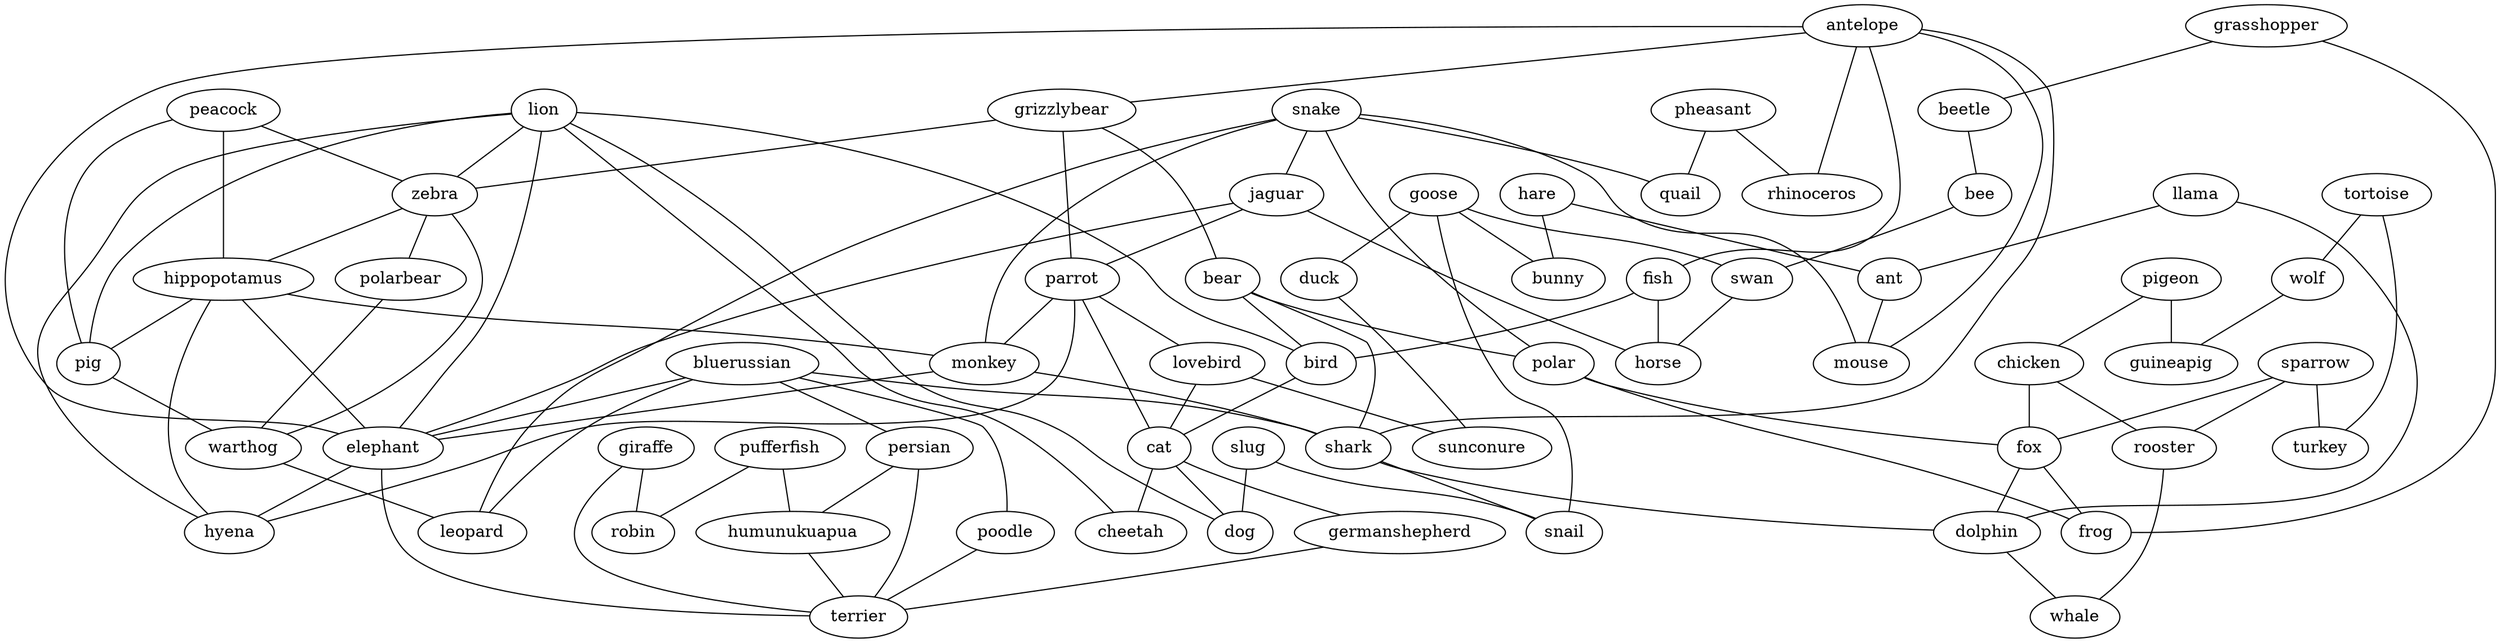 strict graph  {
	peacock -- zebra	 [weight=1];
	peacock -- hippopotamus	 [weight=1];
	peacock -- pig	 [weight=1];
	antelope -- grizzlybear	 [weight=1];
	antelope -- fish	 [weight=1];
	antelope -- shark	 [weight=1];
	antelope -- mouse	 [weight=1];
	antelope -- rhinoceros	 [weight=1];
	antelope -- elephant	 [weight=1];
	pheasant -- quail	 [weight=1];
	pheasant -- rhinoceros	 [weight=1];
	sparrow -- fox	 [weight=1];
	sparrow -- turkey	 [weight=1];
	sparrow -- rooster	 [weight=1];
	pigeon -- chicken	 [weight=1];
	pigeon -- guineapig	 [weight=1];
	chicken -- fox	 [weight=1];
	chicken -- rooster	 [weight=1];
	grizzlybear -- bear	 [weight=1];
	grizzlybear -- parrot	 [weight=1];
	grizzlybear -- zebra	 [weight=1];
	bear -- polar	 [weight=1];
	bear -- bird	 [weight=1];
	bear -- shark	 [weight=1];
	giraffe -- robin	 [weight=1];
	giraffe -- terrier	 [weight=1];
	snake -- jaguar	 [weight=1];
	snake -- polar	 [weight=1];
	snake -- monkey	 [weight=1];
	snake -- quail	 [weight=1];
	snake -- mouse	 [weight=1];
	snake -- leopard	 [weight=1];
	llama -- dolphin	 [weight=1];
	llama -- ant	 [weight=1];
	jaguar -- parrot	 [weight=1];
	jaguar -- horse	 [weight=1];
	jaguar -- elephant	 [weight=1];
	parrot -- lovebird	 [weight=1];
	parrot -- monkey	 [weight=1];
	parrot -- cat	 [weight=1];
	parrot -- hyena	 [weight=1];
	bluerussian -- persian	 [weight=1];
	bluerussian -- poodle	 [weight=1];
	bluerussian -- shark	 [weight=1];
	bluerussian -- elephant	 [weight=1];
	bluerussian -- leopard	 [weight=1];
	polar -- fox	 [weight=1];
	polar -- frog	 [weight=1];
	fish -- bird	 [weight=1];
	fish -- horse	 [weight=1];
	grasshopper -- beetle	 [weight=1];
	grasshopper -- frog	 [weight=1];
	goose -- swan	 [weight=1];
	goose -- duck	 [weight=1];
	goose -- bunny	 [weight=1];
	goose -- snail	 [weight=1];
	lion -- zebra	 [weight=1];
	lion -- bird	 [weight=1];
	lion -- pig	 [weight=1];
	lion -- elephant	 [weight=1];
	lion -- cheetah	 [weight=1];
	lion -- dog	 [weight=1];
	lion -- hyena	 [weight=1];
	persian -- humunukuapua	 [weight=1];
	persian -- terrier	 [weight=1];
	zebra -- hippopotamus	 [weight=1];
	zebra -- polarbear	 [weight=1];
	zebra -- warthog	 [weight=1];
	beetle -- bee	 [weight=1];
	bee -- swan	 [weight=1];
	hippopotamus -- monkey	 [weight=1];
	hippopotamus -- pig	 [weight=1];
	hippopotamus -- elephant	 [weight=1];
	hippopotamus -- hyena	 [weight=1];
	fox -- frog	 [weight=1];
	fox -- dolphin	 [weight=1];
	lovebird -- sunconure	 [weight=1];
	lovebird -- cat	 [weight=1];
	bird -- cat	 [weight=1];
	slug -- snail	 [weight=1];
	slug -- dog	 [weight=1];
	tortoise -- wolf	 [weight=1];
	tortoise -- turkey	 [weight=1];
	wolf -- guineapig	 [weight=1];
	swan -- horse	 [weight=1];
	duck -- sunconure	 [weight=1];
	monkey -- shark	 [weight=1];
	monkey -- elephant	 [weight=1];
	poodle -- terrier	 [weight=1];
	hare -- ant	 [weight=1];
	hare -- bunny	 [weight=1];
	polarbear -- warthog	 [weight=1];
	pufferfish -- robin	 [weight=1];
	pufferfish -- humunukuapua	 [weight=1];
	rooster -- whale	 [weight=1];
	cat -- cheetah	 [weight=1];
	cat -- germanshepherd	 [weight=1];
	cat -- dog	 [weight=1];
	shark -- dolphin	 [weight=1];
	shark -- snail	 [weight=1];
	dolphin -- whale	 [weight=1];
	pig -- warthog	 [weight=1];
	ant -- mouse	 [weight=1];
	warthog -- leopard	 [weight=1];
	humunukuapua -- terrier	 [weight=1];
	elephant -- terrier	 [weight=1];
	elephant -- hyena	 [weight=1];
	germanshepherd -- terrier	 [weight=1];
}
